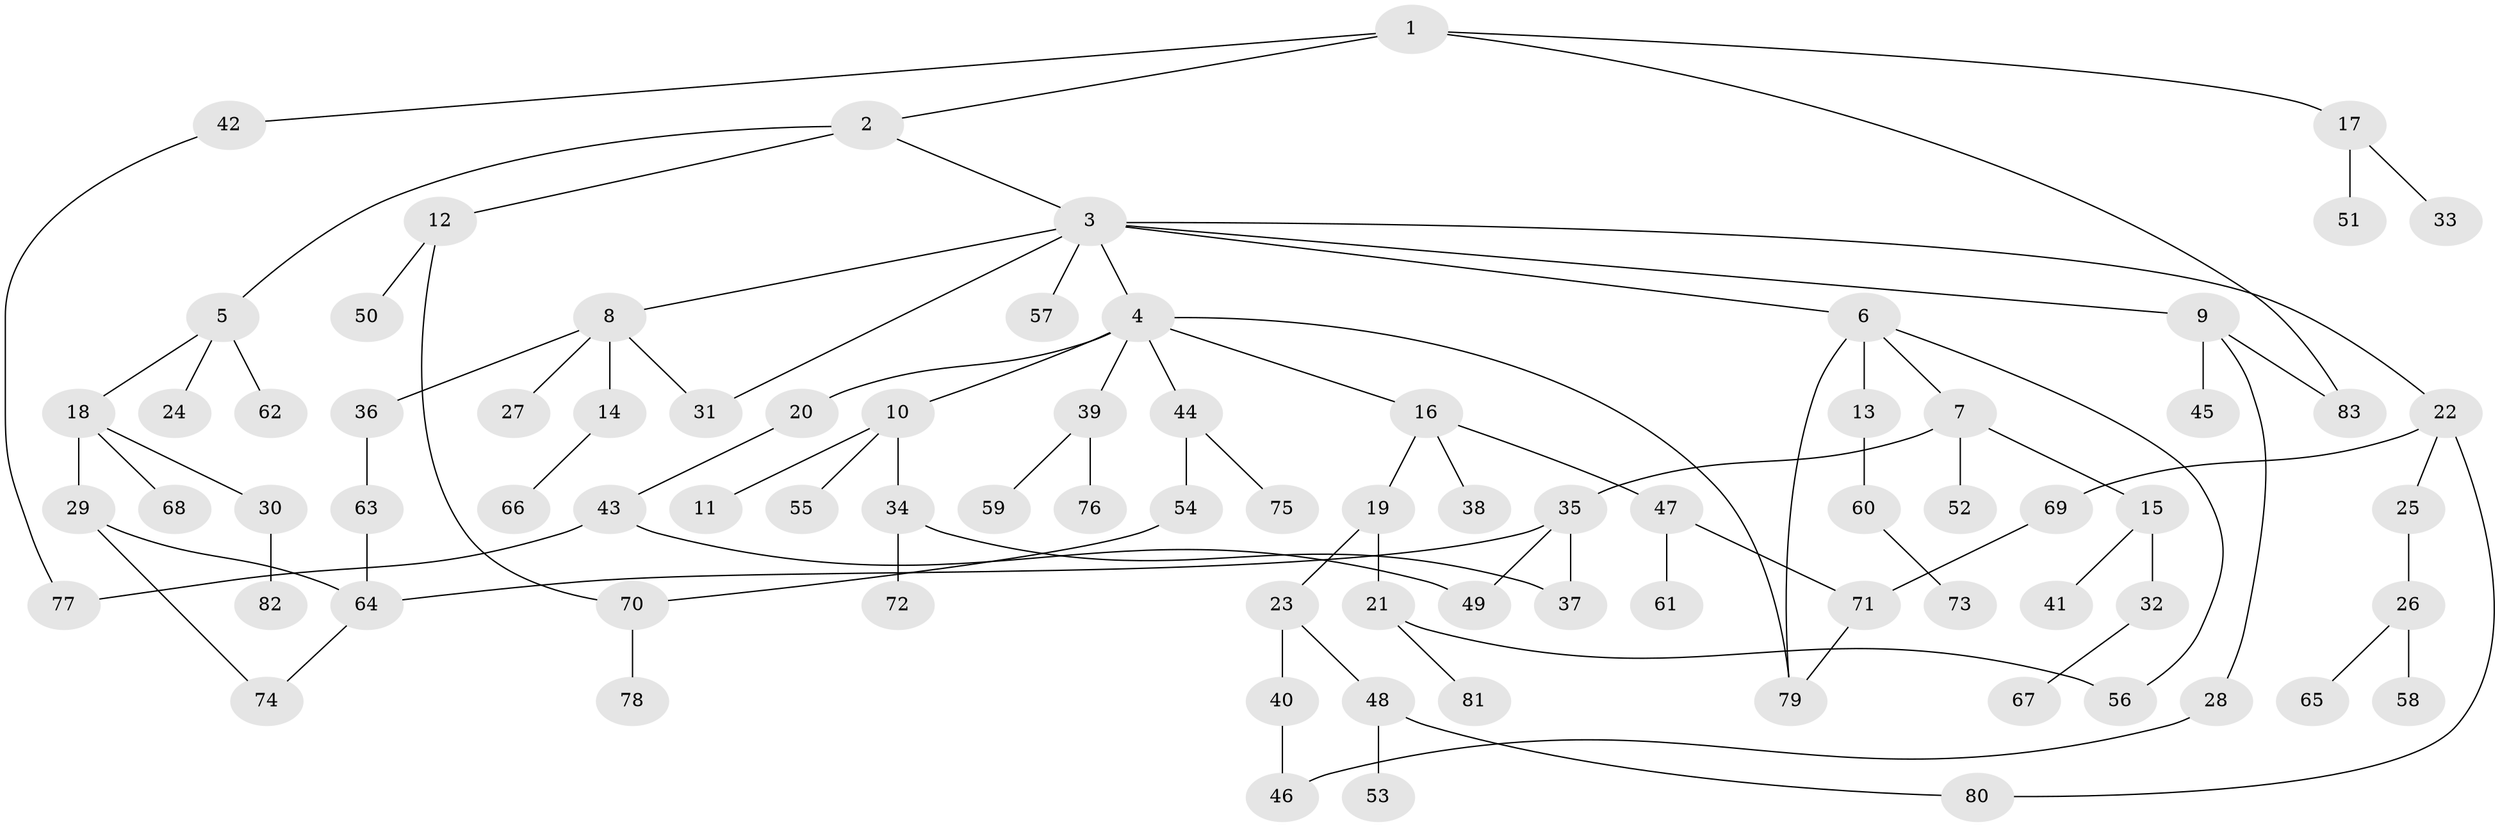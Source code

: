 // Generated by graph-tools (version 1.1) at 2025/10/02/27/25 16:10:54]
// undirected, 83 vertices, 97 edges
graph export_dot {
graph [start="1"]
  node [color=gray90,style=filled];
  1;
  2;
  3;
  4;
  5;
  6;
  7;
  8;
  9;
  10;
  11;
  12;
  13;
  14;
  15;
  16;
  17;
  18;
  19;
  20;
  21;
  22;
  23;
  24;
  25;
  26;
  27;
  28;
  29;
  30;
  31;
  32;
  33;
  34;
  35;
  36;
  37;
  38;
  39;
  40;
  41;
  42;
  43;
  44;
  45;
  46;
  47;
  48;
  49;
  50;
  51;
  52;
  53;
  54;
  55;
  56;
  57;
  58;
  59;
  60;
  61;
  62;
  63;
  64;
  65;
  66;
  67;
  68;
  69;
  70;
  71;
  72;
  73;
  74;
  75;
  76;
  77;
  78;
  79;
  80;
  81;
  82;
  83;
  1 -- 2;
  1 -- 17;
  1 -- 42;
  1 -- 83;
  2 -- 3;
  2 -- 5;
  2 -- 12;
  3 -- 4;
  3 -- 6;
  3 -- 8;
  3 -- 9;
  3 -- 22;
  3 -- 57;
  3 -- 31;
  4 -- 10;
  4 -- 16;
  4 -- 20;
  4 -- 39;
  4 -- 44;
  4 -- 79;
  5 -- 18;
  5 -- 24;
  5 -- 62;
  6 -- 7;
  6 -- 13;
  6 -- 79;
  6 -- 56;
  7 -- 15;
  7 -- 35;
  7 -- 52;
  8 -- 14;
  8 -- 27;
  8 -- 31;
  8 -- 36;
  9 -- 28;
  9 -- 45;
  9 -- 83;
  10 -- 11;
  10 -- 34;
  10 -- 55;
  12 -- 50;
  12 -- 70;
  13 -- 60;
  14 -- 66;
  15 -- 32;
  15 -- 41;
  16 -- 19;
  16 -- 38;
  16 -- 47;
  17 -- 33;
  17 -- 51;
  18 -- 29;
  18 -- 30;
  18 -- 68;
  19 -- 21;
  19 -- 23;
  20 -- 43;
  21 -- 56;
  21 -- 81;
  22 -- 25;
  22 -- 69;
  22 -- 80;
  23 -- 40;
  23 -- 48;
  25 -- 26;
  26 -- 58;
  26 -- 65;
  28 -- 46;
  29 -- 64;
  29 -- 74;
  30 -- 82;
  32 -- 67;
  34 -- 72;
  34 -- 37;
  35 -- 37;
  35 -- 49;
  35 -- 64;
  36 -- 63;
  39 -- 59;
  39 -- 76;
  40 -- 46;
  42 -- 77;
  43 -- 49;
  43 -- 77;
  44 -- 54;
  44 -- 75;
  47 -- 61;
  47 -- 71;
  48 -- 53;
  48 -- 80;
  54 -- 70;
  60 -- 73;
  63 -- 64;
  64 -- 74;
  69 -- 71;
  70 -- 78;
  71 -- 79;
}
